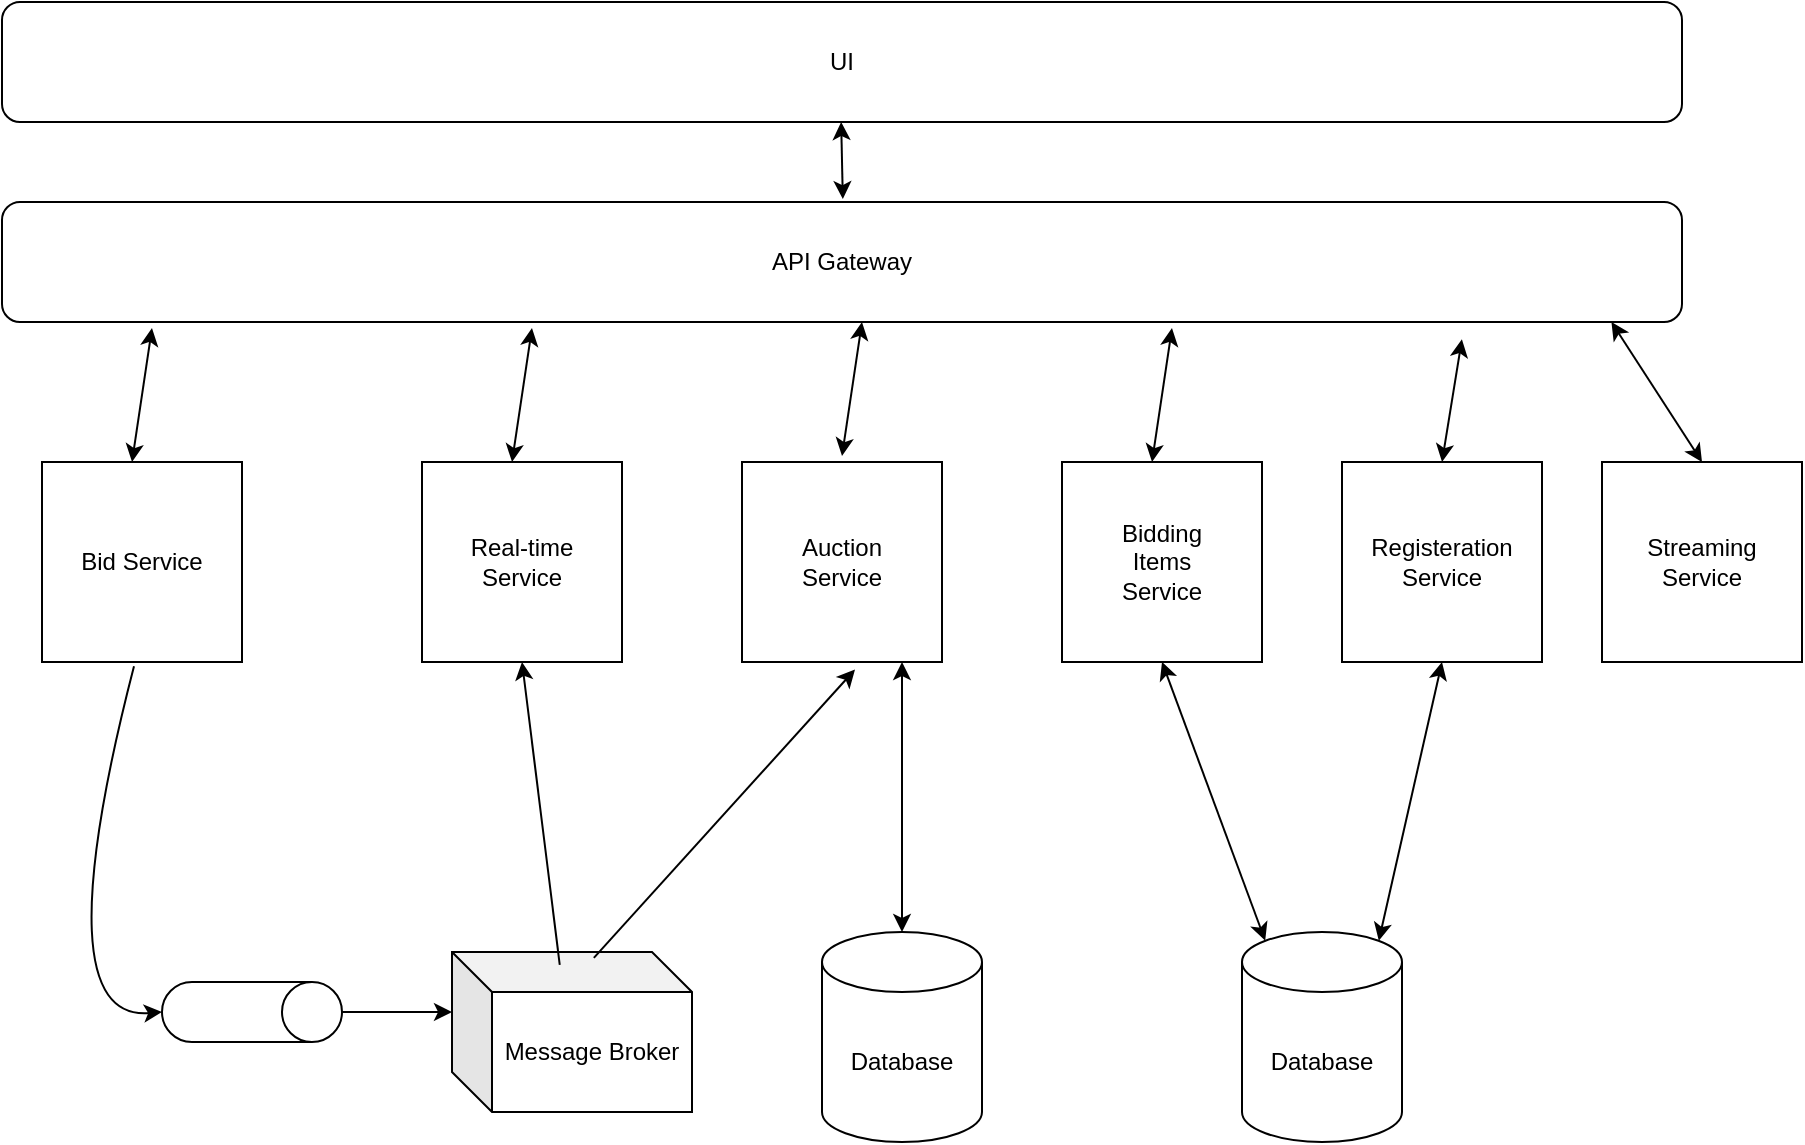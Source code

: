<mxfile version="24.8.1">
  <diagram name="Page-1" id="INcQwv8mija4ucMrT-el">
    <mxGraphModel dx="1400" dy="1821" grid="1" gridSize="10" guides="1" tooltips="1" connect="1" arrows="1" fold="1" page="1" pageScale="1" pageWidth="850" pageHeight="1100" math="0" shadow="0">
      <root>
        <mxCell id="0" />
        <mxCell id="1" parent="0" />
        <mxCell id="y-JBVXZGv05K-dpyjluo-1" value="API Gateway" style="rounded=1;whiteSpace=wrap;html=1;" vertex="1" parent="1">
          <mxGeometry x="140" y="20" width="840" height="60" as="geometry" />
        </mxCell>
        <mxCell id="y-JBVXZGv05K-dpyjluo-2" value="Registeration&lt;div&gt;Service&lt;/div&gt;" style="whiteSpace=wrap;html=1;aspect=fixed;" vertex="1" parent="1">
          <mxGeometry x="810" y="150" width="100" height="100" as="geometry" />
        </mxCell>
        <mxCell id="y-JBVXZGv05K-dpyjluo-7" value="" style="curved=1;endArrow=classic;html=1;rounded=0;entryX=0.869;entryY=1.144;entryDx=0;entryDy=0;startArrow=classic;startFill=1;exitX=0.5;exitY=0;exitDx=0;exitDy=0;entryPerimeter=0;" edge="1" parent="1" source="y-JBVXZGv05K-dpyjluo-2" target="y-JBVXZGv05K-dpyjluo-1">
          <mxGeometry width="50" height="50" relative="1" as="geometry">
            <mxPoint x="80" y="150" as="sourcePoint" />
            <mxPoint x="130" y="100" as="targetPoint" />
            <Array as="points" />
          </mxGeometry>
        </mxCell>
        <mxCell id="y-JBVXZGv05K-dpyjluo-9" value="Bid Service" style="whiteSpace=wrap;html=1;aspect=fixed;" vertex="1" parent="1">
          <mxGeometry x="160" y="150" width="100" height="100" as="geometry" />
        </mxCell>
        <mxCell id="y-JBVXZGv05K-dpyjluo-10" value="Auction&lt;div&gt;Service&lt;/div&gt;" style="whiteSpace=wrap;html=1;aspect=fixed;" vertex="1" parent="1">
          <mxGeometry x="510" y="150" width="100" height="100" as="geometry" />
        </mxCell>
        <mxCell id="y-JBVXZGv05K-dpyjluo-11" value="Real-time&lt;div&gt;Service&lt;/div&gt;" style="whiteSpace=wrap;html=1;aspect=fixed;" vertex="1" parent="1">
          <mxGeometry x="350" y="150" width="100" height="100" as="geometry" />
        </mxCell>
        <mxCell id="y-JBVXZGv05K-dpyjluo-12" value="Message Broker" style="shape=cube;whiteSpace=wrap;html=1;boundedLbl=1;backgroundOutline=1;darkOpacity=0.05;darkOpacity2=0.1;" vertex="1" parent="1">
          <mxGeometry x="365" y="395" width="120" height="80" as="geometry" />
        </mxCell>
        <mxCell id="y-JBVXZGv05K-dpyjluo-13" value="" style="curved=1;endArrow=classic;html=1;rounded=0;exitX=0.46;exitY=1.021;exitDx=0;exitDy=0;exitPerimeter=0;entryX=0.5;entryY=1;entryDx=0;entryDy=0;entryPerimeter=0;" edge="1" parent="1" source="y-JBVXZGv05K-dpyjluo-9" target="y-JBVXZGv05K-dpyjluo-14">
          <mxGeometry width="50" height="50" relative="1" as="geometry">
            <mxPoint x="220" y="410" as="sourcePoint" />
            <mxPoint x="270" y="360" as="targetPoint" />
            <Array as="points">
              <mxPoint x="160" y="430" />
            </Array>
          </mxGeometry>
        </mxCell>
        <mxCell id="y-JBVXZGv05K-dpyjluo-14" value="" style="shape=cylinder3;whiteSpace=wrap;html=1;boundedLbl=1;backgroundOutline=1;size=15;rotation=90;" vertex="1" parent="1">
          <mxGeometry x="250" y="380" width="30" height="90" as="geometry" />
        </mxCell>
        <mxCell id="y-JBVXZGv05K-dpyjluo-16" value="" style="endArrow=classic;html=1;rounded=0;entryX=0;entryY=0;entryDx=0;entryDy=30;entryPerimeter=0;" edge="1" parent="1" source="y-JBVXZGv05K-dpyjluo-14" target="y-JBVXZGv05K-dpyjluo-12">
          <mxGeometry width="50" height="50" relative="1" as="geometry">
            <mxPoint x="280" y="430" as="sourcePoint" />
            <mxPoint x="290" y="360" as="targetPoint" />
            <Array as="points" />
          </mxGeometry>
        </mxCell>
        <mxCell id="y-JBVXZGv05K-dpyjluo-17" value="" style="curved=1;endArrow=classic;html=1;rounded=0;entryX=0.5;entryY=1;entryDx=0;entryDy=0;startArrow=none;startFill=0;endFill=1;exitX=0.449;exitY=0.08;exitDx=0;exitDy=0;exitPerimeter=0;" edge="1" parent="1" source="y-JBVXZGv05K-dpyjluo-12" target="y-JBVXZGv05K-dpyjluo-11">
          <mxGeometry width="50" height="50" relative="1" as="geometry">
            <mxPoint x="450" y="420" as="sourcePoint" />
            <mxPoint x="500" y="370" as="targetPoint" />
            <Array as="points" />
          </mxGeometry>
        </mxCell>
        <mxCell id="y-JBVXZGv05K-dpyjluo-18" value="" style="curved=1;endArrow=classic;html=1;rounded=0;entryX=0.565;entryY=1.038;entryDx=0;entryDy=0;entryPerimeter=0;exitX=0.591;exitY=0.037;exitDx=0;exitDy=0;exitPerimeter=0;" edge="1" parent="1" source="y-JBVXZGv05K-dpyjluo-12" target="y-JBVXZGv05K-dpyjluo-10">
          <mxGeometry width="50" height="50" relative="1" as="geometry">
            <mxPoint x="520" y="330" as="sourcePoint" />
            <mxPoint x="570" y="280" as="targetPoint" />
            <Array as="points" />
          </mxGeometry>
        </mxCell>
        <mxCell id="y-JBVXZGv05K-dpyjluo-20" value="" style="endArrow=classic;html=1;rounded=0;entryX=0.5;entryY=1;entryDx=0;entryDy=0;exitX=0.855;exitY=0;exitDx=0;exitDy=4.35;exitPerimeter=0;startArrow=classic;startFill=1;" edge="1" parent="1" source="y-JBVXZGv05K-dpyjluo-28" target="y-JBVXZGv05K-dpyjluo-2">
          <mxGeometry width="50" height="50" relative="1" as="geometry">
            <mxPoint x="90" y="385" as="sourcePoint" />
            <mxPoint x="90" y="290" as="targetPoint" />
          </mxGeometry>
        </mxCell>
        <mxCell id="y-JBVXZGv05K-dpyjluo-21" value="Database" style="shape=cylinder3;whiteSpace=wrap;html=1;boundedLbl=1;backgroundOutline=1;size=15;" vertex="1" parent="1">
          <mxGeometry x="550" y="385" width="80" height="105" as="geometry" />
        </mxCell>
        <mxCell id="y-JBVXZGv05K-dpyjluo-22" value="" style="curved=1;endArrow=classic;html=1;rounded=0;exitX=0.5;exitY=0;exitDx=0;exitDy=0;exitPerimeter=0;startArrow=classic;startFill=1;" edge="1" parent="1" source="y-JBVXZGv05K-dpyjluo-21">
          <mxGeometry width="50" height="50" relative="1" as="geometry">
            <mxPoint x="650" y="260" as="sourcePoint" />
            <mxPoint x="590" y="250" as="targetPoint" />
            <Array as="points" />
          </mxGeometry>
        </mxCell>
        <mxCell id="y-JBVXZGv05K-dpyjluo-23" value="" style="curved=1;endArrow=classic;html=1;rounded=0;entryX=0.043;entryY=1.053;entryDx=0;entryDy=0;entryPerimeter=0;startArrow=classic;startFill=1;exitX=0.5;exitY=0;exitDx=0;exitDy=0;" edge="1" parent="1">
          <mxGeometry width="50" height="50" relative="1" as="geometry">
            <mxPoint x="205" y="150" as="sourcePoint" />
            <mxPoint x="215" y="83" as="targetPoint" />
            <Array as="points" />
          </mxGeometry>
        </mxCell>
        <mxCell id="y-JBVXZGv05K-dpyjluo-24" value="" style="curved=1;endArrow=classic;html=1;rounded=0;entryX=0.043;entryY=1.053;entryDx=0;entryDy=0;entryPerimeter=0;startArrow=classic;startFill=1;exitX=0.5;exitY=0;exitDx=0;exitDy=0;" edge="1" parent="1">
          <mxGeometry width="50" height="50" relative="1" as="geometry">
            <mxPoint x="395" y="150" as="sourcePoint" />
            <mxPoint x="405" y="83" as="targetPoint" />
            <Array as="points" />
          </mxGeometry>
        </mxCell>
        <mxCell id="y-JBVXZGv05K-dpyjluo-25" value="" style="curved=1;endArrow=classic;html=1;rounded=0;entryX=0.043;entryY=1.053;entryDx=0;entryDy=0;entryPerimeter=0;startArrow=classic;startFill=1;exitX=0.5;exitY=0;exitDx=0;exitDy=0;" edge="1" parent="1">
          <mxGeometry width="50" height="50" relative="1" as="geometry">
            <mxPoint x="560" y="147" as="sourcePoint" />
            <mxPoint x="570" y="80" as="targetPoint" />
            <Array as="points" />
          </mxGeometry>
        </mxCell>
        <mxCell id="y-JBVXZGv05K-dpyjluo-26" value="Bidding&lt;div&gt;Items&lt;/div&gt;&lt;div&gt;Service&lt;/div&gt;" style="whiteSpace=wrap;html=1;aspect=fixed;" vertex="1" parent="1">
          <mxGeometry x="670" y="150" width="100" height="100" as="geometry" />
        </mxCell>
        <mxCell id="y-JBVXZGv05K-dpyjluo-27" value="" style="curved=1;endArrow=classic;html=1;rounded=0;entryX=0.043;entryY=1.053;entryDx=0;entryDy=0;entryPerimeter=0;startArrow=classic;startFill=1;exitX=0.5;exitY=0;exitDx=0;exitDy=0;" edge="1" parent="1">
          <mxGeometry width="50" height="50" relative="1" as="geometry">
            <mxPoint x="715" y="150" as="sourcePoint" />
            <mxPoint x="725" y="83" as="targetPoint" />
            <Array as="points" />
          </mxGeometry>
        </mxCell>
        <mxCell id="y-JBVXZGv05K-dpyjluo-28" value="Database" style="shape=cylinder3;whiteSpace=wrap;html=1;boundedLbl=1;backgroundOutline=1;size=15;" vertex="1" parent="1">
          <mxGeometry x="760" y="385" width="80" height="105" as="geometry" />
        </mxCell>
        <mxCell id="y-JBVXZGv05K-dpyjluo-29" value="" style="endArrow=classic;startArrow=classic;html=1;rounded=0;entryX=0.5;entryY=1;entryDx=0;entryDy=0;exitX=0.145;exitY=0;exitDx=0;exitDy=4.35;exitPerimeter=0;" edge="1" parent="1" source="y-JBVXZGv05K-dpyjluo-28" target="y-JBVXZGv05K-dpyjluo-26">
          <mxGeometry width="50" height="50" relative="1" as="geometry">
            <mxPoint x="630" y="360" as="sourcePoint" />
            <mxPoint x="680" y="310" as="targetPoint" />
          </mxGeometry>
        </mxCell>
        <mxCell id="y-JBVXZGv05K-dpyjluo-31" value="Streaming&lt;div&gt;Service&lt;/div&gt;" style="whiteSpace=wrap;html=1;aspect=fixed;" vertex="1" parent="1">
          <mxGeometry x="940" y="150" width="100" height="100" as="geometry" />
        </mxCell>
        <mxCell id="y-JBVXZGv05K-dpyjluo-32" value="" style="curved=1;endArrow=classic;html=1;rounded=0;entryX=0.958;entryY=1;entryDx=0;entryDy=0;startArrow=classic;startFill=1;exitX=0.5;exitY=0;exitDx=0;exitDy=0;entryPerimeter=0;" edge="1" parent="1" source="y-JBVXZGv05K-dpyjluo-31" target="y-JBVXZGv05K-dpyjluo-1">
          <mxGeometry width="50" height="50" relative="1" as="geometry">
            <mxPoint x="950" y="150" as="sourcePoint" />
            <mxPoint x="960" y="89" as="targetPoint" />
            <Array as="points" />
          </mxGeometry>
        </mxCell>
        <mxCell id="y-JBVXZGv05K-dpyjluo-33" value="UI" style="rounded=1;whiteSpace=wrap;html=1;" vertex="1" parent="1">
          <mxGeometry x="140" y="-80" width="840" height="60" as="geometry" />
        </mxCell>
        <mxCell id="y-JBVXZGv05K-dpyjluo-34" value="" style="endArrow=classic;startArrow=classic;html=1;rounded=0;entryX=0.477;entryY=0.983;entryDx=0;entryDy=0;entryPerimeter=0;exitX=0.478;exitY=-0.041;exitDx=0;exitDy=0;exitPerimeter=0;" edge="1" parent="1">
          <mxGeometry width="50" height="50" relative="1" as="geometry">
            <mxPoint x="560.42" y="18.56" as="sourcePoint" />
            <mxPoint x="559.58" y="-20.0" as="targetPoint" />
          </mxGeometry>
        </mxCell>
      </root>
    </mxGraphModel>
  </diagram>
</mxfile>
